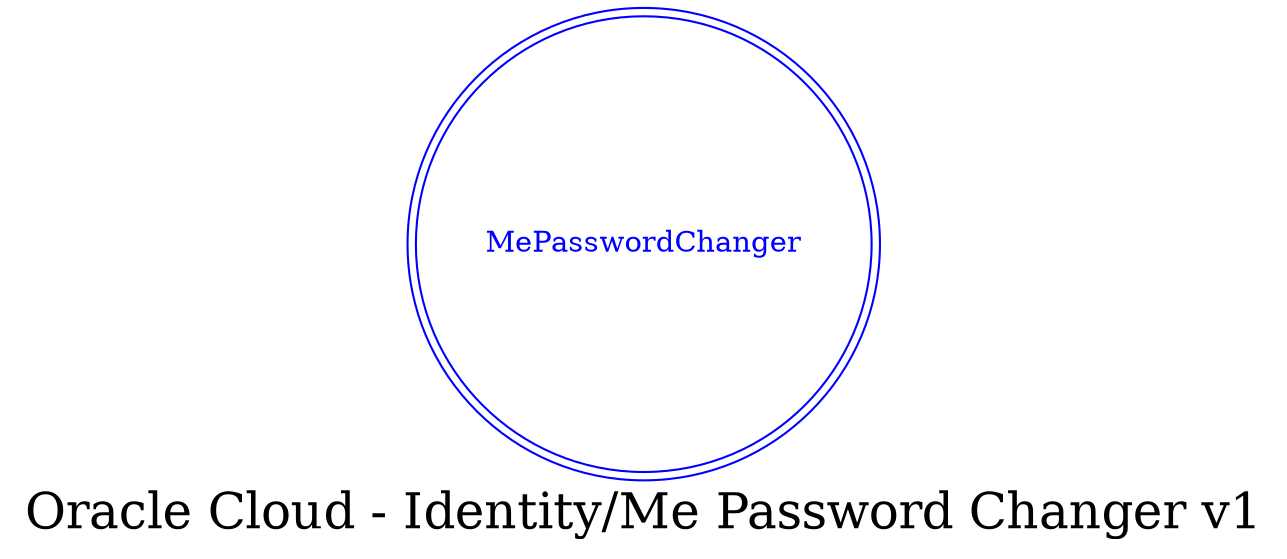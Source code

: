 digraph LexiconGraph {
graph[label="Oracle Cloud - Identity/Me Password Changer v1", fontsize=24]
splines=true
"MePasswordChanger" [color=blue, fontcolor=blue, shape=doublecircle]
}
